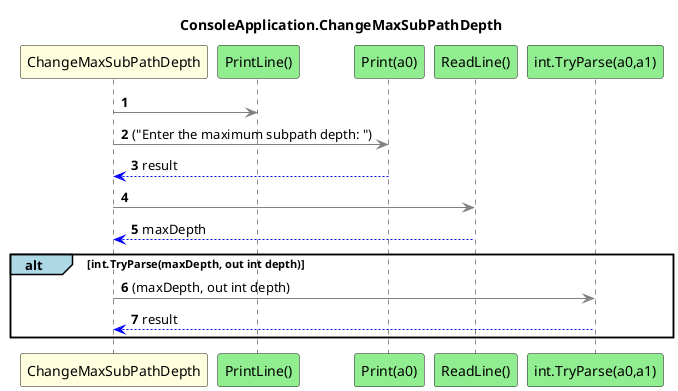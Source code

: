 @startuml ConsoleApplication.ChangeMaxSubPathDepth
title ConsoleApplication.ChangeMaxSubPathDepth
participant "ChangeMaxSubPathDepth" as ChangeMaxSubPathDepth #LightYellow
participant "PrintLine()" as PrintLine #LightGreen
participant "Print(a0)" as Print_a0 #LightGreen
participant "ReadLine()" as ReadLine #LightGreen
participant "int.TryParse(a0,a1)" as int_TryParse_a0_a1 #LightGreen
autonumber
ChangeMaxSubPathDepth -[#grey]> PrintLine
ChangeMaxSubPathDepth -[#grey]> Print_a0 : ("Enter the maximum subpath depth: ")
Print_a0 -[#blue]-> ChangeMaxSubPathDepth : result
ChangeMaxSubPathDepth -[#grey]> ReadLine
ReadLine -[#blue]-> ChangeMaxSubPathDepth : maxDepth
alt#LightBlue int.TryParse(maxDepth, out int depth)
    ChangeMaxSubPathDepth -[#grey]> int_TryParse_a0_a1 : (maxDepth, out int depth)
    int_TryParse_a0_a1 -[#blue]-> ChangeMaxSubPathDepth : result
end
@enduml
